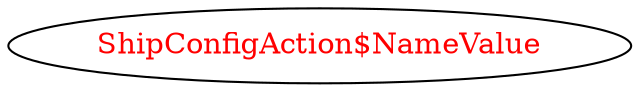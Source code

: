 digraph dependencyGraph {
 concentrate=true;
 ranksep="2.0";
 rankdir="LR"; 
 splines="ortho";
"ShipConfigAction$NameValue" [fontcolor="red"];
}